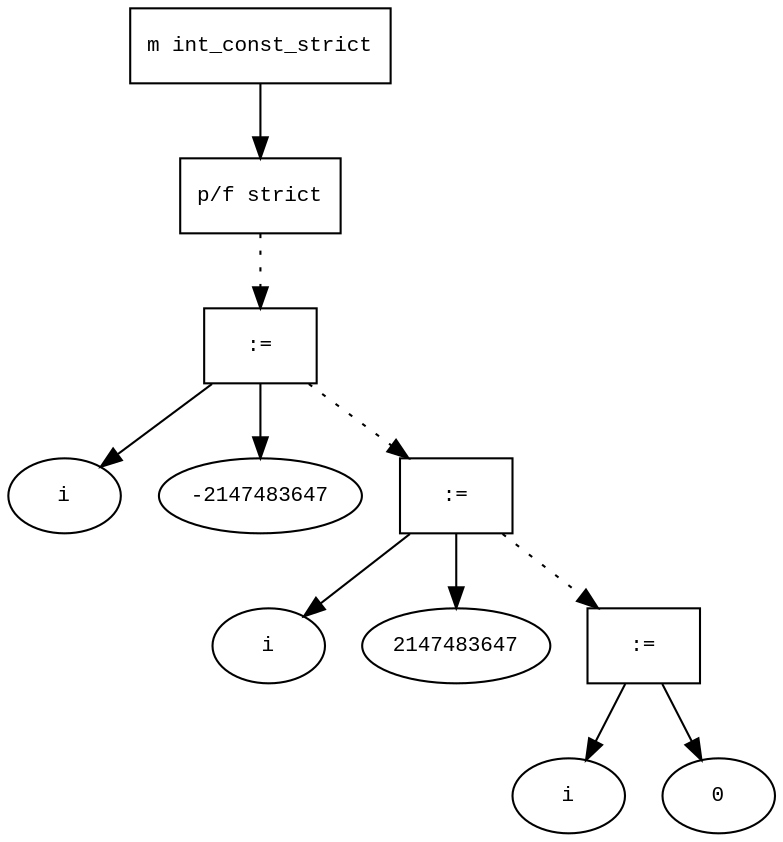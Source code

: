 digraph AST {
  graph [fontname="Times New Roman",fontsize=10];
  node  [fontname="Courier New",fontsize=10];
  edge  [fontname="Times New Roman",fontsize=10];

  node0 [label="m int_const_strict",shape=box];
  node1 [label="p/f strict",shape=box];
  node5 [label=":=",shape=box];
  node2 [label="i",shape=ellipse];
  node5->node2;
  node4 [label="-2147483647",shape=ellipse];
  node5->node4;
  node1 -> node5 [style=dotted];
  node9 [label=":=",shape=box];
  node6 [label="i",shape=ellipse];
  node9->node6;
  node8 [label="2147483647",shape=ellipse];
  node9->node8;
  node5 -> node9 [style=dotted];
  node13 [label=":=",shape=box];
  node10 [label="i",shape=ellipse];
  node13->node10;
  node12 [label="0",shape=ellipse];
  node13->node12;
  node9 -> node13 [style=dotted];
  node0 -> node1;
}
